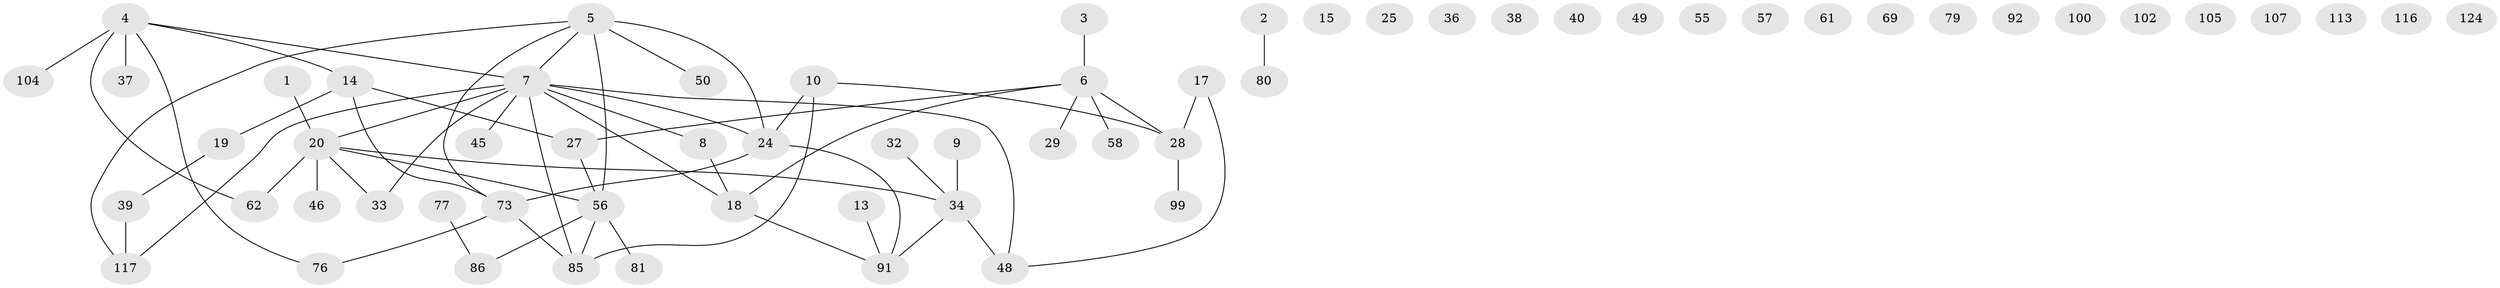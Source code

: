// original degree distribution, {1: 0.2661290322580645, 2: 0.24193548387096775, 4: 0.13709677419354838, 3: 0.13709677419354838, 7: 0.008064516129032258, 5: 0.04032258064516129, 0: 0.1532258064516129, 6: 0.016129032258064516}
// Generated by graph-tools (version 1.1) at 2025/13/03/09/25 04:13:03]
// undirected, 62 vertices, 61 edges
graph export_dot {
graph [start="1"]
  node [color=gray90,style=filled];
  1;
  2 [super="+16"];
  3 [super="+11"];
  4 [super="+120+12+83+65"];
  5 [super="+30+101"];
  6 [super="+111+21+68"];
  7 [super="+23+84+64+42+72"];
  8;
  9 [super="+26"];
  10 [super="+67"];
  13;
  14 [super="+44"];
  15;
  17 [super="+82"];
  18 [super="+22+31"];
  19 [super="+70"];
  20 [super="+78+35"];
  24 [super="+60+63+54"];
  25;
  27 [super="+93+43"];
  28 [super="+74"];
  29;
  32;
  33 [super="+41"];
  34 [super="+47+66"];
  36;
  37;
  38;
  39;
  40;
  45;
  46 [super="+53"];
  48 [super="+87"];
  49;
  50;
  55;
  56 [super="+96"];
  57;
  58 [super="+94"];
  61;
  62;
  69;
  73 [super="+98"];
  76;
  77;
  79;
  80 [super="+103"];
  81;
  85 [super="+89+108"];
  86 [super="+115"];
  91 [super="+110+112"];
  92;
  99;
  100;
  102;
  104 [super="+119"];
  105;
  107;
  113;
  116;
  117 [super="+122"];
  124;
  1 -- 20;
  2 -- 80;
  3 -- 6;
  4 -- 104 [weight=2];
  4 -- 37;
  4 -- 62;
  4 -- 76;
  4 -- 14;
  4 -- 7;
  5 -- 117;
  5 -- 73;
  5 -- 24;
  5 -- 56;
  5 -- 50;
  5 -- 7;
  6 -- 28 [weight=2];
  6 -- 58;
  6 -- 27;
  6 -- 29;
  6 -- 18;
  7 -- 117;
  7 -- 85;
  7 -- 48;
  7 -- 18;
  7 -- 8;
  7 -- 33;
  7 -- 24;
  7 -- 45;
  7 -- 20;
  8 -- 18;
  9 -- 34;
  10 -- 24;
  10 -- 28;
  10 -- 85;
  13 -- 91;
  14 -- 73;
  14 -- 19;
  14 -- 27;
  17 -- 48;
  17 -- 28;
  18 -- 91;
  19 -- 39;
  20 -- 62;
  20 -- 33;
  20 -- 34;
  20 -- 56;
  20 -- 46;
  24 -- 73;
  24 -- 91;
  27 -- 56;
  28 -- 99;
  32 -- 34;
  34 -- 48;
  34 -- 91;
  39 -- 117;
  56 -- 81;
  56 -- 85 [weight=2];
  56 -- 86;
  73 -- 76;
  73 -- 85;
  77 -- 86;
}
